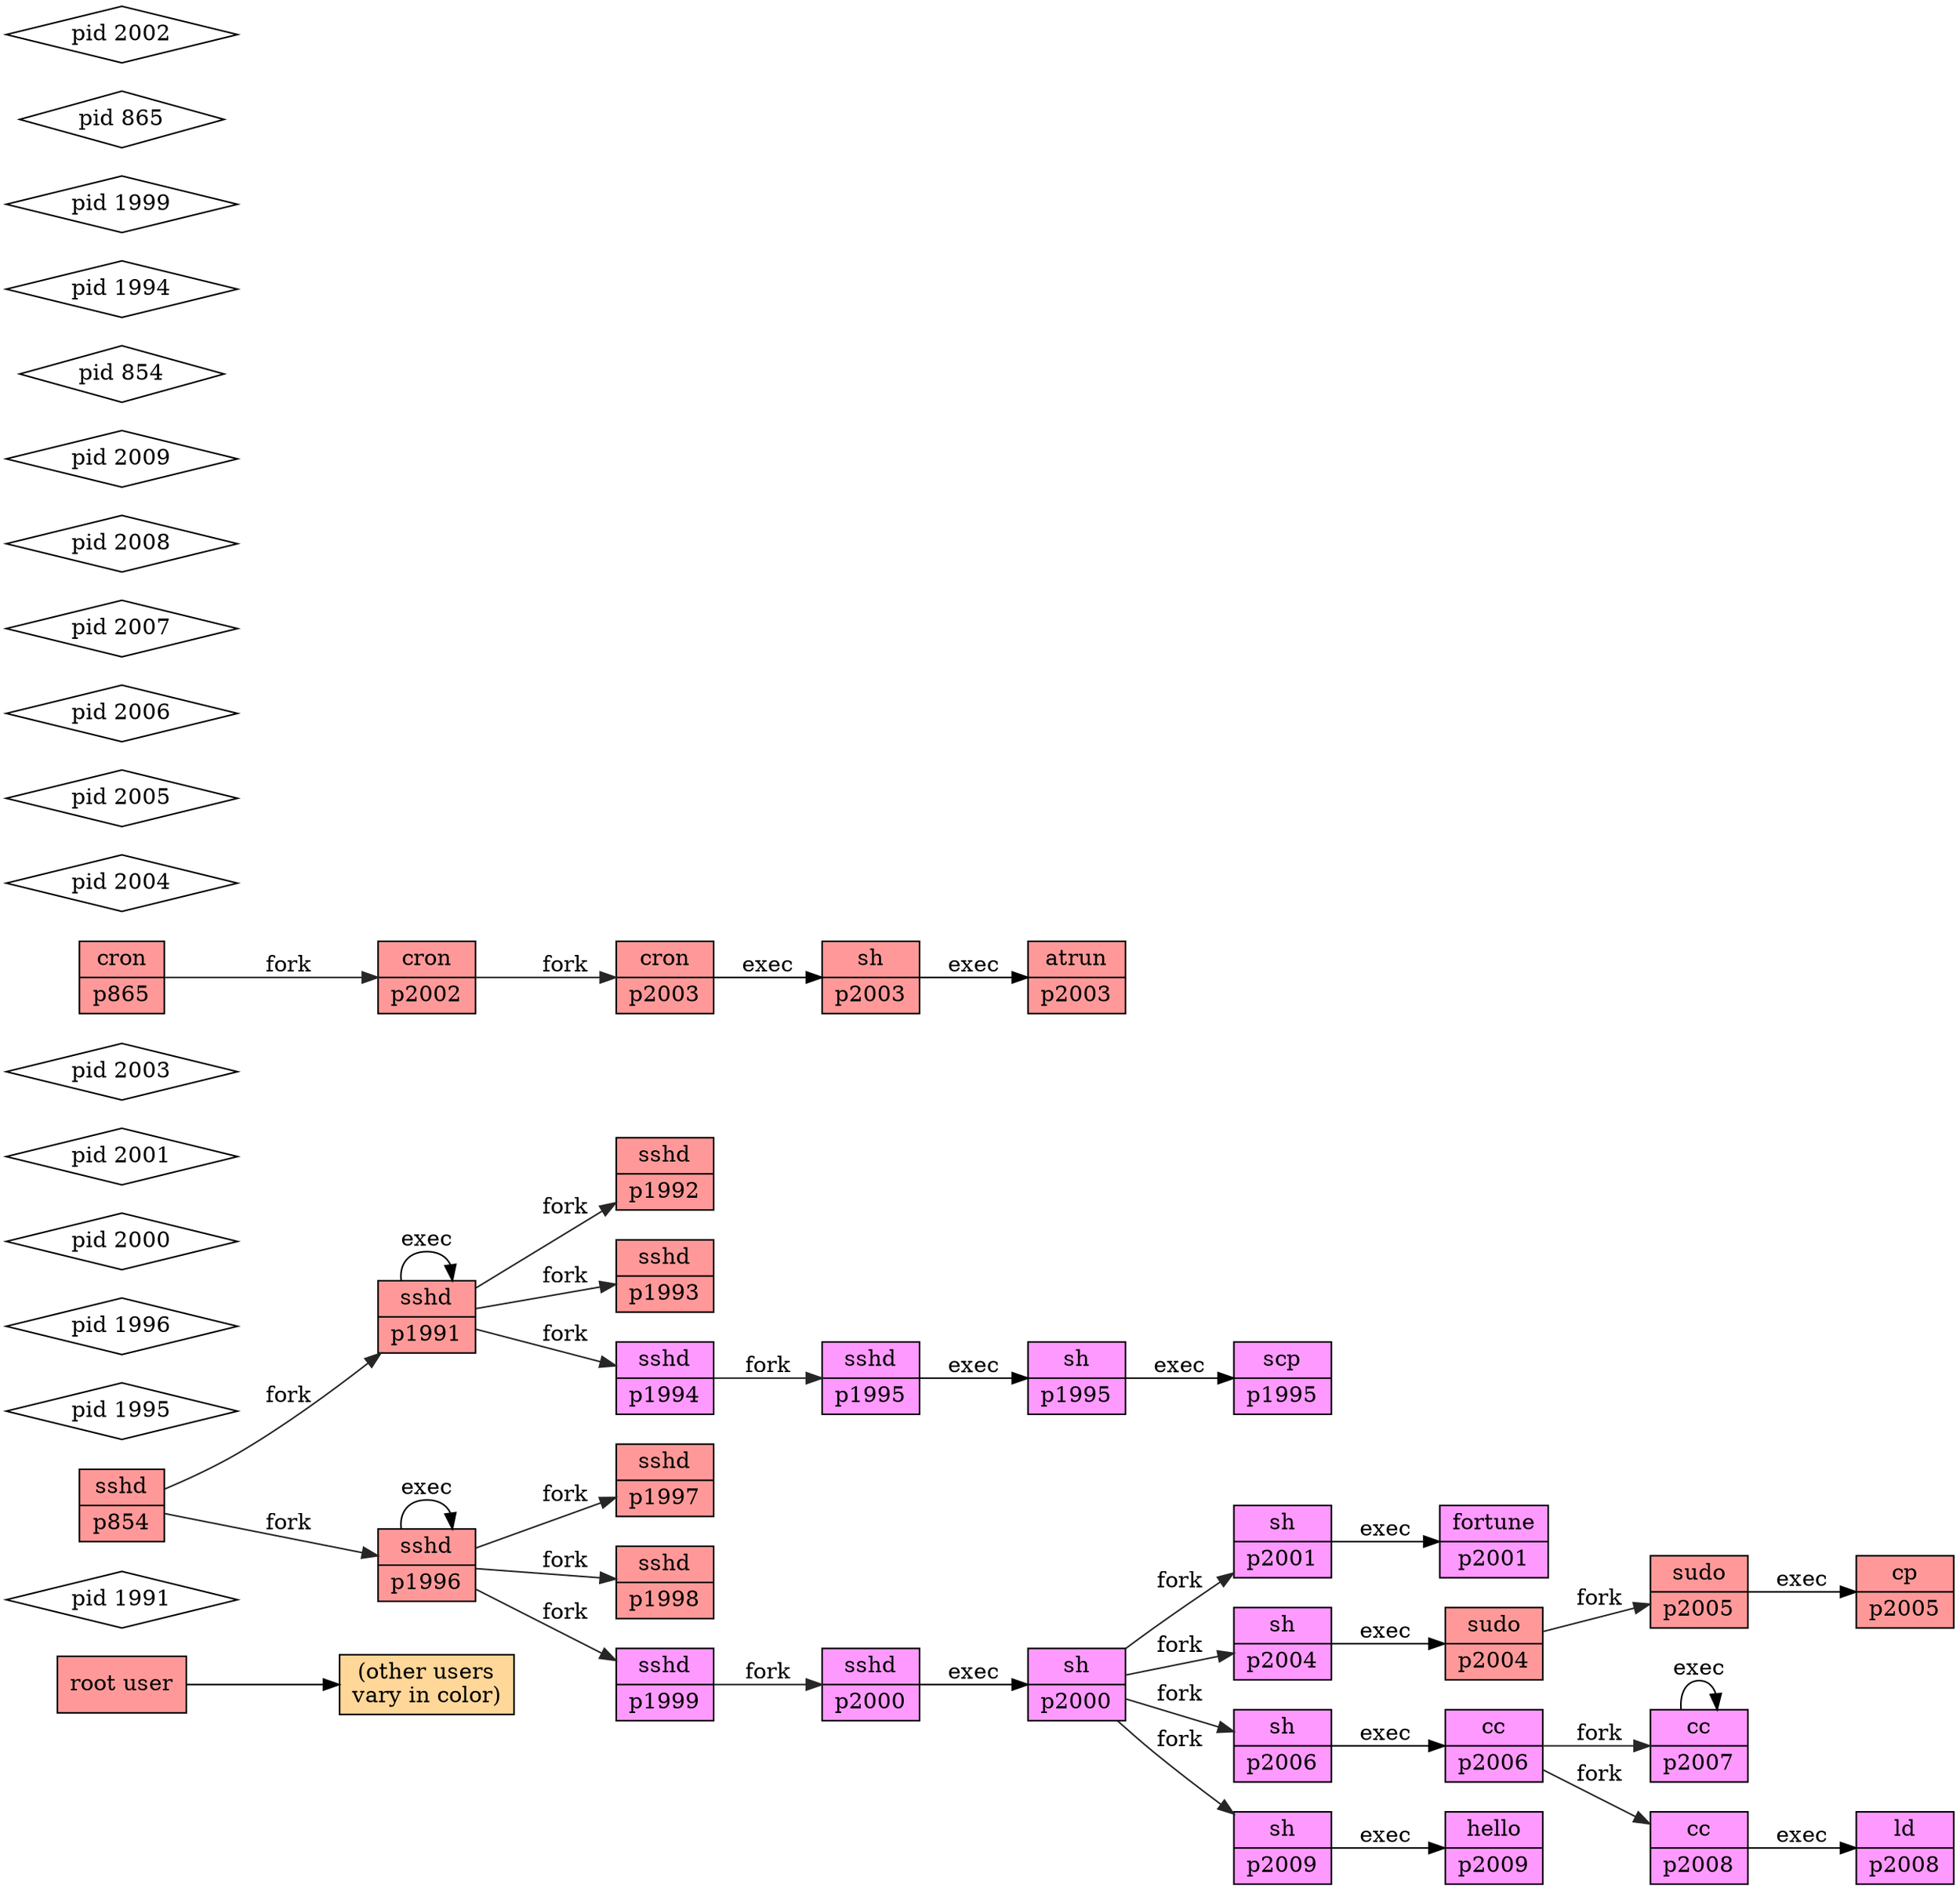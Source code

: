 strict digraph buildinject_fullpath {
rankdir="LR";
"sample" [label="root user", shape="box", style="filled", fillcolor="0.0 0.4 1.0"]
"sample2" [label="(other users\nvary in color)", shape="box", style="filled", fillcolor="0.1001 0.4 1.0"]
"sample" -> "sample2"
    p_1991 [label="pid 1991", shape="diamond"];
    "e_1991_sshd" [label="{{sshd | p1991}}", shape="record", style="filled", fillcolor="0.0 0.4 1.0"];
    "e_1991_sshd" [label="{{sshd | p1991}}", shape="record", style="filled", fillcolor="0.0 0.4 1.0"];
    "e_1991_sshd" -> "e_1991_sshd" [label="exec", color="black"];
    p_1995 [label="pid 1995", shape="diamond"];
    "e_1995_sh" [label="{{sh | p1995}}", shape="record", style="filled", fillcolor="0.8314 0.4 1.0"];
    "e_1995_sshd" [label="{{sshd | p1995}}", shape="record", style="filled", fillcolor="0.8314 0.4 1.0"];
    "e_1995_sshd" -> "e_1995_sh" [label="exec", color="black"];
    p_1995 [label="pid 1995", shape="diamond"];
    "e_1995_scp" [label="{{scp | p1995}}", shape="record", style="filled", fillcolor="0.8314 0.4 1.0"];
    "e_1995_sh" [label="{{sh | p1995}}", shape="record", style="filled", fillcolor="0.8314 0.4 1.0"];
    "e_1995_sh" -> "e_1995_scp" [label="exec", color="black"];
    p_1996 [label="pid 1996", shape="diamond"];
    "e_1996_sshd" [label="{{sshd | p1996}}", shape="record", style="filled", fillcolor="0.0 0.4 1.0"];
    "e_1996_sshd" [label="{{sshd | p1996}}", shape="record", style="filled", fillcolor="0.0 0.4 1.0"];
    "e_1996_sshd" -> "e_1996_sshd" [label="exec", color="black"];
    p_2000 [label="pid 2000", shape="diamond"];
    "e_2000_sh" [label="{{sh | p2000}}", shape="record", style="filled", fillcolor="0.8314 0.4 1.0"];
    "e_2000_sshd" [label="{{sshd | p2000}}", shape="record", style="filled", fillcolor="0.8314 0.4 1.0"];
    "e_2000_sshd" -> "e_2000_sh" [label="exec", color="black"];
    p_2001 [label="pid 2001", shape="diamond"];
    "e_2001_fortune" [label="{{fortune | p2001}}", shape="record", style="filled", fillcolor="0.8314 0.4 1.0"];
    "e_2001_sh" [label="{{sh | p2001}}", shape="record", style="filled", fillcolor="0.8314 0.4 1.0"];
    "e_2001_sh" -> "e_2001_fortune" [label="exec", color="black"];
    p_2003 [label="pid 2003", shape="diamond"];
    "e_2003_sh" [label="{{sh | p2003}}", shape="record", style="filled", fillcolor="0.0 0.4 1.0"];
    "e_2003_cron" [label="{{cron | p2003}}", shape="record", style="filled", fillcolor="0.0 0.4 1.0"];
    "e_2003_cron" -> "e_2003_sh" [label="exec", color="black"];
    p_2003 [label="pid 2003", shape="diamond"];
    "e_2003_atrun" [label="{{atrun | p2003}}", shape="record", style="filled", fillcolor="0.0 0.4 1.0"];
    "e_2003_sh" [label="{{sh | p2003}}", shape="record", style="filled", fillcolor="0.0 0.4 1.0"];
    "e_2003_sh" -> "e_2003_atrun" [label="exec", color="black"];
    p_2004 [label="pid 2004", shape="diamond"];
    "e_2004_sudo" [label="{{sudo | p2004}}", shape="record", style="filled", fillcolor="0.8314 0.4 1.0"];
    "e_2004_sh" [label="{{sh | p2004}}", shape="record", style="filled", fillcolor="0.8314 0.4 1.0"];
    "e_2004_sh" -> "e_2004_sudo" [label="exec", color="black"];
    p_2005 [label="pid 2005", shape="diamond"];
    "e_2005_cp" [label="{{cp | p2005}}", shape="record", style="filled", fillcolor="0.0 0.4 1.0"];
    "e_2005_sudo" [label="{{sudo | p2005}}", shape="record", style="filled", fillcolor="0.0 0.4 1.0"];
    "e_2005_sudo" -> "e_2005_cp" [label="exec", color="black"];
    p_2006 [label="pid 2006", shape="diamond"];
    "e_2006_cc" [label="{{cc | p2006}}", shape="record", style="filled", fillcolor="0.8314 0.4 1.0"];
    "e_2006_sh" [label="{{sh | p2006}}", shape="record", style="filled", fillcolor="0.8314 0.4 1.0"];
    "e_2006_sh" -> "e_2006_cc" [label="exec", color="black"];
    p_2007 [label="pid 2007", shape="diamond"];
    "e_2007_cc" [label="{{cc | p2007}}", shape="record", style="filled", fillcolor="0.8314 0.4 1.0"];
    "e_2007_cc" [label="{{cc | p2007}}", shape="record", style="filled", fillcolor="0.8314 0.4 1.0"];
    "e_2007_cc" -> "e_2007_cc" [label="exec", color="black"];
    p_2008 [label="pid 2008", shape="diamond"];
    "e_2008_ld" [label="{{ld | p2008}}", shape="record", style="filled", fillcolor="0.8314 0.4 1.0"];
    "e_2008_cc" [label="{{cc | p2008}}", shape="record", style="filled", fillcolor="0.8314 0.4 1.0"];
    "e_2008_cc" -> "e_2008_ld" [label="exec", color="black"];
    p_2009 [label="pid 2009", shape="diamond"];
    "e_2009_hello" [label="{{hello | p2009}}", shape="record", style="filled", fillcolor="0.8314 0.4 1.0"];
    "e_2009_sh" [label="{{sh | p2009}}", shape="record", style="filled", fillcolor="0.8314 0.4 1.0"];
    "e_2009_sh" -> "e_2009_hello" [label="exec", color="black"];
    p_854 [label="pid 854", shape="diamond"];
    "e_1991_sshd" [label="{{sshd | p1991}}", shape="record", style="filled", fillcolor="0.0 0.4 1.0"];
    "e_854_sshd" [label="{{sshd | p854}}", shape="record", style="filled", fillcolor="0.0 0.4 1.0"];
    "e_854_sshd" -> "e_1991_sshd" [label="fork", color=gray15];
    p_1991 [label="pid 1991", shape="diamond"];
    "e_1992_sshd" [label="{{sshd | p1992}}", shape="record", style="filled", fillcolor="0.0 0.4 1.0"];
    "e_1991_sshd" [label="{{sshd | p1991}}", shape="record", style="filled", fillcolor="0.0 0.4 1.0"];
    "e_1991_sshd" -> "e_1992_sshd" [label="fork", color=gray15];
    p_1991 [label="pid 1991", shape="diamond"];
    "e_1993_sshd" [label="{{sshd | p1993}}", shape="record", style="filled", fillcolor="0.0 0.4 1.0"];
    "e_1991_sshd" [label="{{sshd | p1991}}", shape="record", style="filled", fillcolor="0.0 0.4 1.0"];
    "e_1991_sshd" -> "e_1993_sshd" [label="fork", color=gray15];
    p_1991 [label="pid 1991", shape="diamond"];
    "e_1994_sshd" [label="{{sshd | p1994}}", shape="record", style="filled", fillcolor="0.0 0.4 1.0"];
    "e_1991_sshd" [label="{{sshd | p1991}}", shape="record", style="filled", fillcolor="0.0 0.4 1.0"];
    "e_1991_sshd" -> "e_1994_sshd" [label="fork", color=gray15];
    p_1994 [label="pid 1994", shape="diamond"];
    "e_1995_sshd" [label="{{sshd | p1995}}", shape="record", style="filled", fillcolor="0.8314 0.4 1.0"];
    "e_1994_sshd" [label="{{sshd | p1994}}", shape="record", style="filled", fillcolor="0.8314 0.4 1.0"];
    "e_1994_sshd" -> "e_1995_sshd" [label="fork", color=gray15];
    p_854 [label="pid 854", shape="diamond"];
    "e_1996_sshd" [label="{{sshd | p1996}}", shape="record", style="filled", fillcolor="0.0 0.4 1.0"];
    "e_854_sshd" [label="{{sshd | p854}}", shape="record", style="filled", fillcolor="0.0 0.4 1.0"];
    "e_854_sshd" -> "e_1996_sshd" [label="fork", color=gray15];
    p_1996 [label="pid 1996", shape="diamond"];
    "e_1997_sshd" [label="{{sshd | p1997}}", shape="record", style="filled", fillcolor="0.0 0.4 1.0"];
    "e_1996_sshd" [label="{{sshd | p1996}}", shape="record", style="filled", fillcolor="0.0 0.4 1.0"];
    "e_1996_sshd" -> "e_1997_sshd" [label="fork", color=gray15];
    p_1996 [label="pid 1996", shape="diamond"];
    "e_1998_sshd" [label="{{sshd | p1998}}", shape="record", style="filled", fillcolor="0.0 0.4 1.0"];
    "e_1996_sshd" [label="{{sshd | p1996}}", shape="record", style="filled", fillcolor="0.0 0.4 1.0"];
    "e_1996_sshd" -> "e_1998_sshd" [label="fork", color=gray15];
    p_1996 [label="pid 1996", shape="diamond"];
    "e_1999_sshd" [label="{{sshd | p1999}}", shape="record", style="filled", fillcolor="0.0 0.4 1.0"];
    "e_1996_sshd" [label="{{sshd | p1996}}", shape="record", style="filled", fillcolor="0.0 0.4 1.0"];
    "e_1996_sshd" -> "e_1999_sshd" [label="fork", color=gray15];
    p_1999 [label="pid 1999", shape="diamond"];
    "e_2000_sshd" [label="{{sshd | p2000}}", shape="record", style="filled", fillcolor="0.8314 0.4 1.0"];
    "e_1999_sshd" [label="{{sshd | p1999}}", shape="record", style="filled", fillcolor="0.8314 0.4 1.0"];
    "e_1999_sshd" -> "e_2000_sshd" [label="fork", color=gray15];
    p_2000 [label="pid 2000", shape="diamond"];
    "e_2001_sh" [label="{{sh | p2001}}", shape="record", style="filled", fillcolor="0.8314 0.4 1.0"];
    "e_2000_sh" [label="{{sh | p2000}}", shape="record", style="filled", fillcolor="0.8314 0.4 1.0"];
    "e_2000_sh" -> "e_2001_sh" [label="fork", color=gray15];
    p_865 [label="pid 865", shape="diamond"];
    "e_2002_cron" [label="{{cron | p2002}}", shape="record", style="filled", fillcolor="0.0 0.4 1.0"];
    "e_865_cron" [label="{{cron | p865}}", shape="record", style="filled", fillcolor="0.0 0.4 1.0"];
    "e_865_cron" -> "e_2002_cron" [label="fork", color=gray15];
    p_2002 [label="pid 2002", shape="diamond"];
    "e_2003_cron" [label="{{cron | p2003}}", shape="record", style="filled", fillcolor="0.0 0.4 1.0"];
    "e_2002_cron" [label="{{cron | p2002}}", shape="record", style="filled", fillcolor="0.0 0.4 1.0"];
    "e_2002_cron" -> "e_2003_cron" [label="fork", color=gray15];
    p_2000 [label="pid 2000", shape="diamond"];
    "e_2004_sh" [label="{{sh | p2004}}", shape="record", style="filled", fillcolor="0.8314 0.4 1.0"];
    "e_2000_sh" [label="{{sh | p2000}}", shape="record", style="filled", fillcolor="0.8314 0.4 1.0"];
    "e_2000_sh" -> "e_2004_sh" [label="fork", color=gray15];
    p_2004 [label="pid 2004", shape="diamond"];
    "e_2005_sudo" [label="{{sudo | p2005}}", shape="record", style="filled", fillcolor="0.0 0.4 1.0"];
    "e_2004_sudo" [label="{{sudo | p2004}}", shape="record", style="filled", fillcolor="0.0 0.4 1.0"];
    "e_2004_sudo" -> "e_2005_sudo" [label="fork", color=gray15];
    p_2000 [label="pid 2000", shape="diamond"];
    "e_2006_sh" [label="{{sh | p2006}}", shape="record", style="filled", fillcolor="0.8314 0.4 1.0"];
    "e_2000_sh" [label="{{sh | p2000}}", shape="record", style="filled", fillcolor="0.8314 0.4 1.0"];
    "e_2000_sh" -> "e_2006_sh" [label="fork", color=gray15];
    p_2006 [label="pid 2006", shape="diamond"];
    "e_2007_cc" [label="{{cc | p2007}}", shape="record", style="filled", fillcolor="0.8314 0.4 1.0"];
    "e_2006_cc" [label="{{cc | p2006}}", shape="record", style="filled", fillcolor="0.8314 0.4 1.0"];
    "e_2006_cc" -> "e_2007_cc" [label="fork", color=gray15];
    p_2006 [label="pid 2006", shape="diamond"];
    "e_2008_cc" [label="{{cc | p2008}}", shape="record", style="filled", fillcolor="0.8314 0.4 1.0"];
    "e_2006_cc" [label="{{cc | p2006}}", shape="record", style="filled", fillcolor="0.8314 0.4 1.0"];
    "e_2006_cc" -> "e_2008_cc" [label="fork", color=gray15];
    p_2000 [label="pid 2000", shape="diamond"];
    "e_2009_sh" [label="{{sh | p2009}}", shape="record", style="filled", fillcolor="0.8314 0.4 1.0"];
    "e_2000_sh" [label="{{sh | p2000}}", shape="record", style="filled", fillcolor="0.8314 0.4 1.0"];
    "e_2000_sh" -> "e_2009_sh" [label="fork", color=gray15];
}
